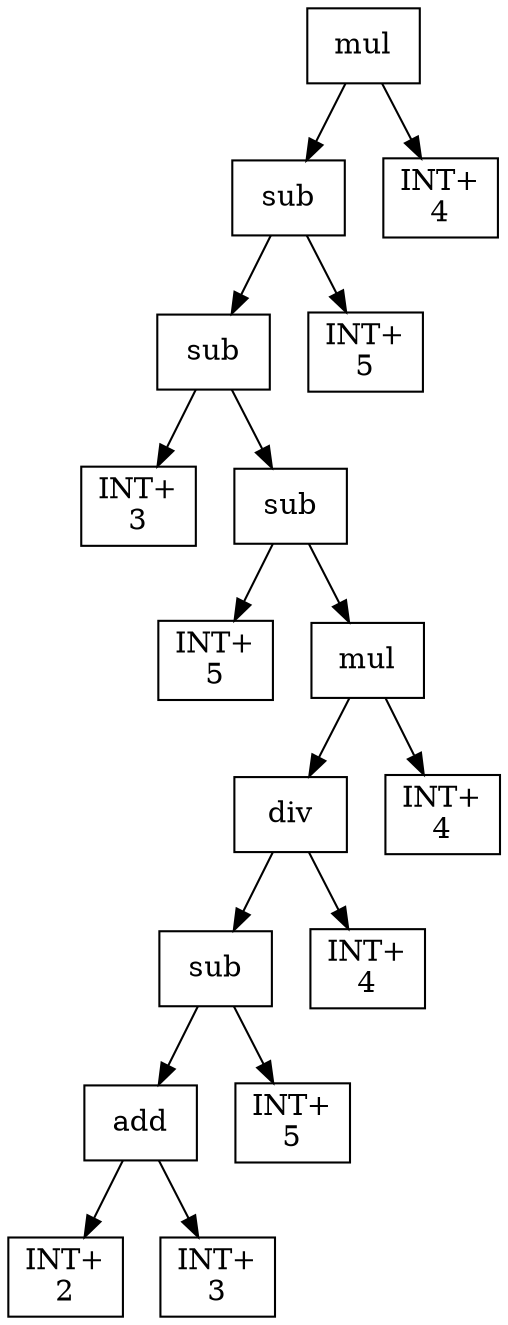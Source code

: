 digraph expr {
  node [shape=box];
  n1 [label="mul"];
  n2 [label="sub"];
  n3 [label="sub"];
  n4 [label="INT+\n3"];
  n5 [label="sub"];
  n6 [label="INT+\n5"];
  n7 [label="mul"];
  n8 [label="div"];
  n9 [label="sub"];
  n10 [label="add"];
  n11 [label="INT+\n2"];
  n12 [label="INT+\n3"];
  n10 -> n11;
  n10 -> n12;
  n13 [label="INT+\n5"];
  n9 -> n10;
  n9 -> n13;
  n14 [label="INT+\n4"];
  n8 -> n9;
  n8 -> n14;
  n15 [label="INT+\n4"];
  n7 -> n8;
  n7 -> n15;
  n5 -> n6;
  n5 -> n7;
  n3 -> n4;
  n3 -> n5;
  n16 [label="INT+\n5"];
  n2 -> n3;
  n2 -> n16;
  n17 [label="INT+\n4"];
  n1 -> n2;
  n1 -> n17;
}
